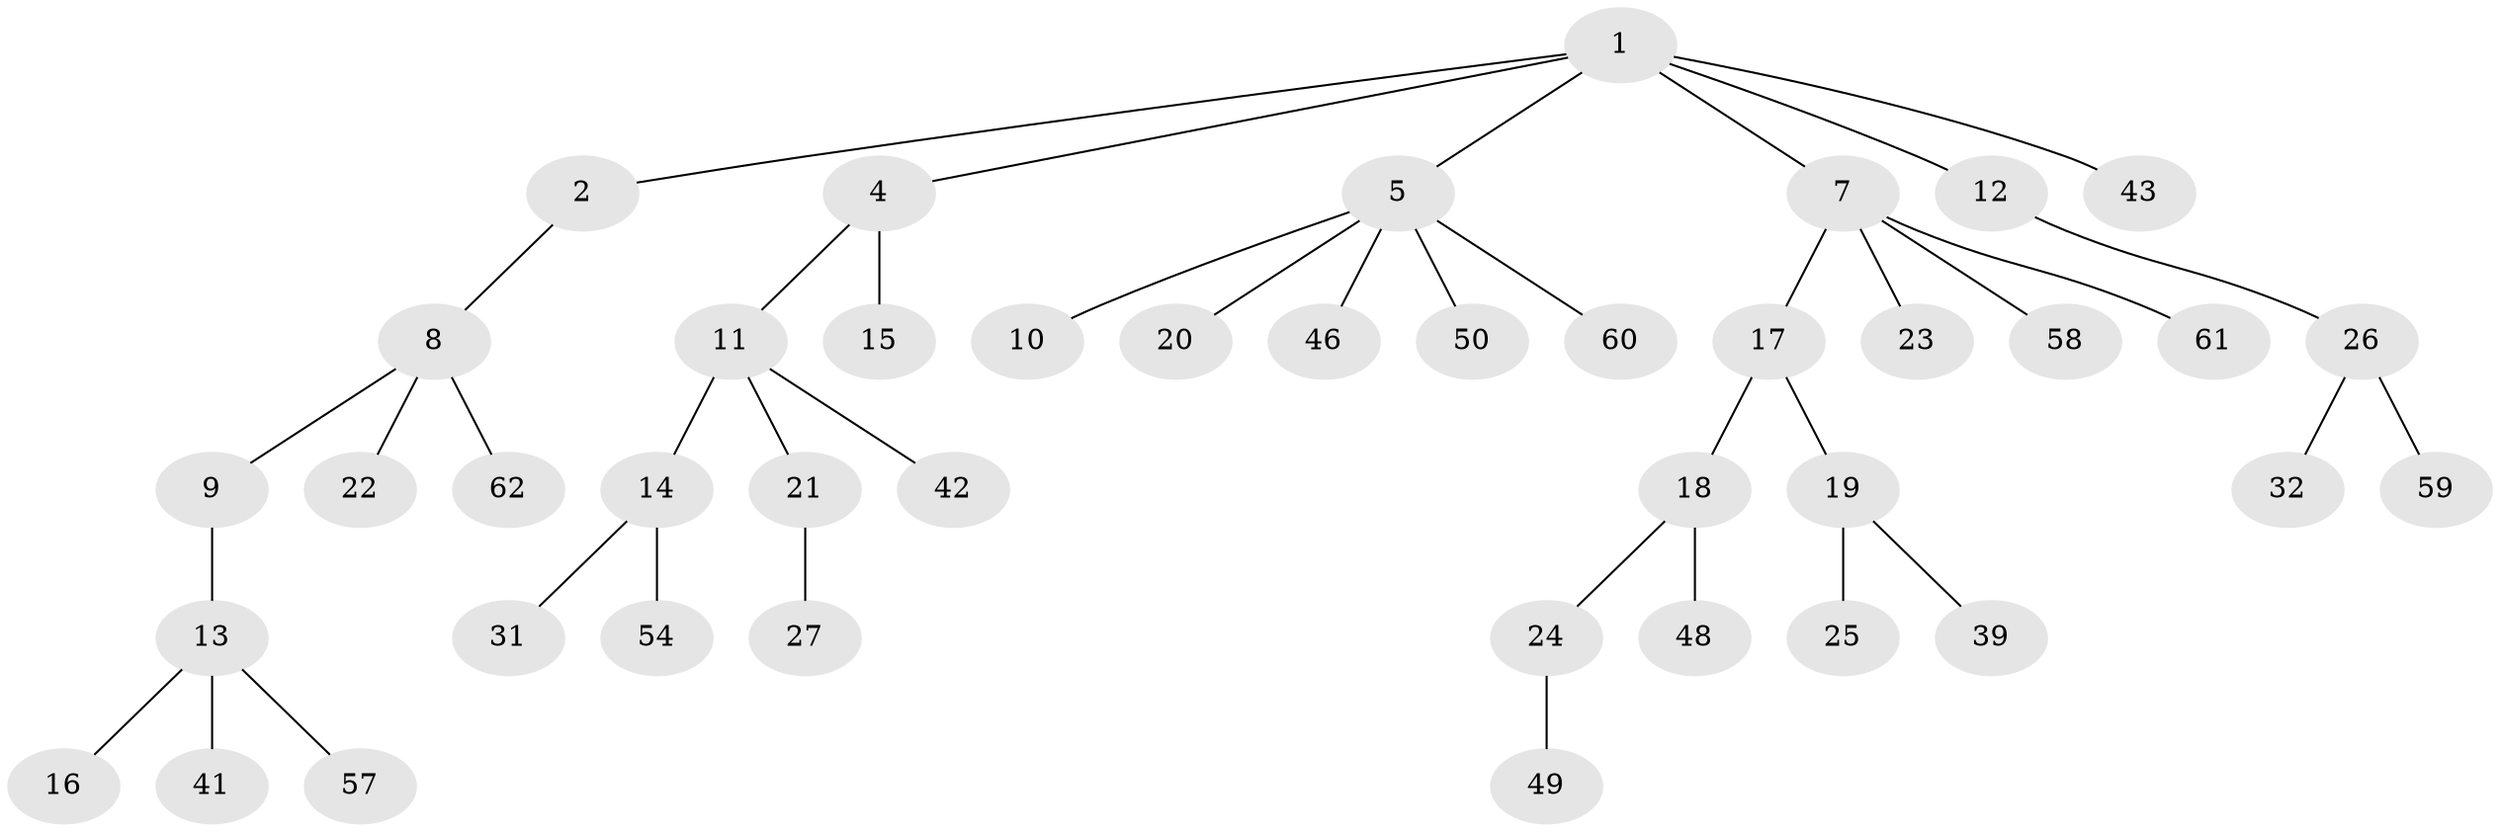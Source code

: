 // original degree distribution, {6: 0.015625, 2: 0.265625, 4: 0.125, 5: 0.015625, 3: 0.09375, 1: 0.484375}
// Generated by graph-tools (version 1.1) at 2025/42/03/06/25 10:42:02]
// undirected, 42 vertices, 41 edges
graph export_dot {
graph [start="1"]
  node [color=gray90,style=filled];
  1 [super="+3"];
  2;
  4 [super="+55"];
  5 [super="+6"];
  7 [super="+30"];
  8 [super="+53"];
  9;
  10 [super="+28"];
  11 [super="+38"];
  12;
  13 [super="+34"];
  14 [super="+33"];
  15;
  16;
  17 [super="+52"];
  18 [super="+44"];
  19 [super="+35"];
  20;
  21 [super="+64"];
  22;
  23;
  24 [super="+37"];
  25;
  26 [super="+36"];
  27 [super="+29"];
  31 [super="+56"];
  32;
  39 [super="+40"];
  41 [super="+45"];
  42;
  43 [super="+47"];
  46;
  48 [super="+51"];
  49;
  50 [super="+63"];
  54;
  57;
  58;
  59;
  60;
  61;
  62;
  1 -- 2;
  1 -- 5;
  1 -- 7;
  1 -- 12;
  1 -- 43;
  1 -- 4;
  2 -- 8;
  4 -- 11;
  4 -- 15;
  5 -- 10;
  5 -- 20;
  5 -- 50;
  5 -- 60;
  5 -- 46;
  7 -- 17;
  7 -- 23;
  7 -- 58;
  7 -- 61;
  8 -- 9;
  8 -- 22;
  8 -- 62;
  9 -- 13;
  11 -- 14;
  11 -- 21;
  11 -- 42;
  12 -- 26;
  13 -- 16;
  13 -- 41;
  13 -- 57;
  14 -- 31;
  14 -- 54;
  17 -- 18;
  17 -- 19;
  18 -- 24;
  18 -- 48;
  19 -- 25;
  19 -- 39;
  21 -- 27;
  24 -- 49;
  26 -- 32;
  26 -- 59;
}
